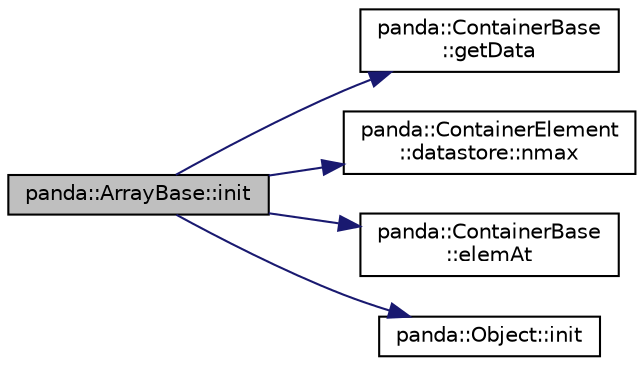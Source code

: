 digraph "panda::ArrayBase::init"
{
 // INTERACTIVE_SVG=YES
  edge [fontname="Helvetica",fontsize="10",labelfontname="Helvetica",labelfontsize="10"];
  node [fontname="Helvetica",fontsize="10",shape=record];
  rankdir="LR";
  Node1 [label="panda::ArrayBase::init",height=0.2,width=0.4,color="black", fillcolor="grey75", style="filled" fontcolor="black"];
  Node1 -> Node2 [color="midnightblue",fontsize="10",style="solid"];
  Node2 [label="panda::ContainerBase\l::getData",height=0.2,width=0.4,color="black", fillcolor="white", style="filled",URL="$classpanda_1_1ContainerBase.html#a14b14c940d7c8b0ce870c7df333e18a7"];
  Node1 -> Node3 [color="midnightblue",fontsize="10",style="solid"];
  Node3 [label="panda::ContainerElement\l::datastore::nmax",height=0.2,width=0.4,color="black", fillcolor="white", style="filled",URL="$structpanda_1_1ContainerElement_1_1datastore.html#aff3ea42523fa1d980435a5085c8f1289"];
  Node1 -> Node4 [color="midnightblue",fontsize="10",style="solid"];
  Node4 [label="panda::ContainerBase\l::elemAt",height=0.2,width=0.4,color="black", fillcolor="white", style="filled",URL="$classpanda_1_1ContainerBase.html#a611d8e68bcae5de2046874b340256fb4"];
  Node1 -> Node5 [color="midnightblue",fontsize="10",style="solid"];
  Node5 [label="panda::Object::init",height=0.2,width=0.4,color="black", fillcolor="white", style="filled",URL="$classpanda_1_1Object.html#a204960e5f165a28176f9b4a42b9ea90c",tooltip="Reset object state. "];
}
